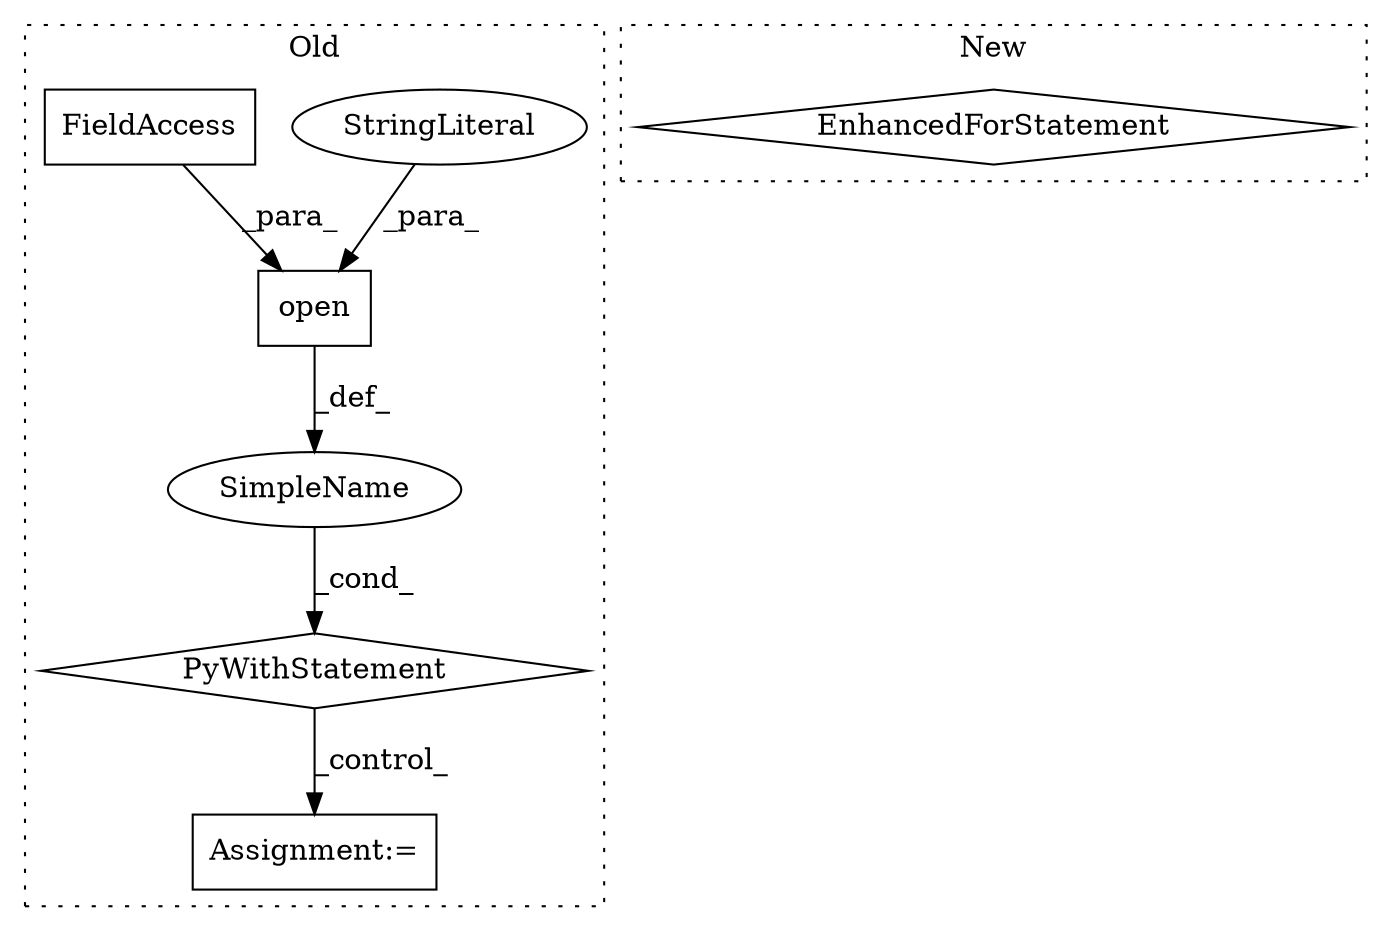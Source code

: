 digraph G {
subgraph cluster0 {
1 [label="open" a="32" s="651,669" l="5,1" shape="box"];
3 [label="StringLiteral" a="45" s="666" l="3" shape="ellipse"];
4 [label="PyWithStatement" a="104" s="641,670" l="10,2" shape="diamond"];
5 [label="Assignment:=" a="7" s="700" l="1" shape="box"];
6 [label="SimpleName" a="42" s="" l="" shape="ellipse"];
7 [label="FieldAccess" a="22" s="656" l="9" shape="box"];
label = "Old";
style="dotted";
}
subgraph cluster1 {
2 [label="EnhancedForStatement" a="70" s="1394,1487" l="53,2" shape="diamond"];
label = "New";
style="dotted";
}
1 -> 6 [label="_def_"];
3 -> 1 [label="_para_"];
4 -> 5 [label="_control_"];
6 -> 4 [label="_cond_"];
7 -> 1 [label="_para_"];
}